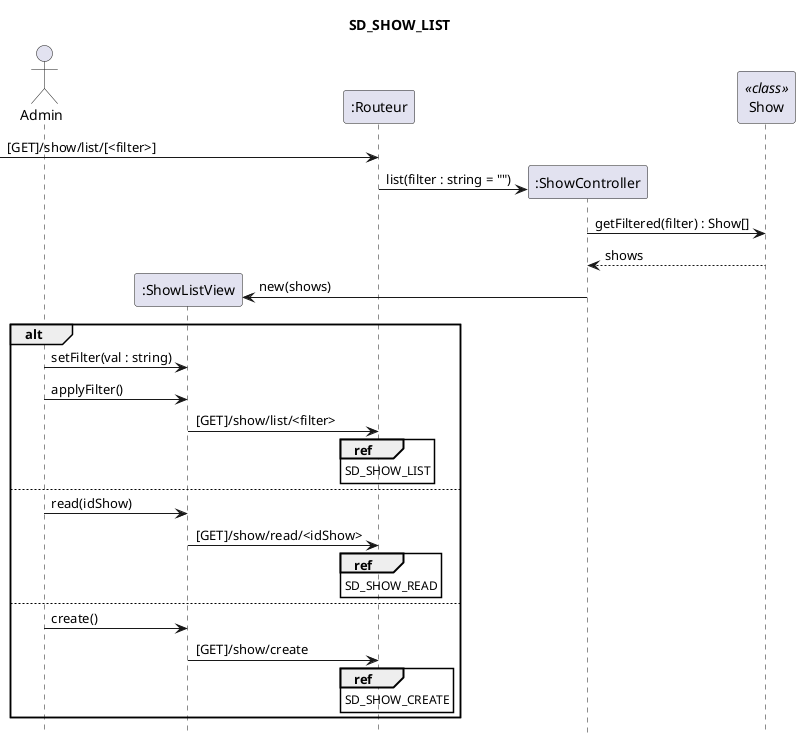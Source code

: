 @startuml SD_SHOW_LIST
title SD_SHOW_LIST
hide footbox
Actor "Admin" as A
Participant ":ShowListView" as SL
Participant ":Routeur" as R
Participant ":ShowController" as SC
Participant "Show" as S <<class>>
-> R : [GET]/show/list/[<filter>]
create SC
R -> SC : list(filter : string = "") 
SC -> S : getFiltered(filter) : Show[]
S --> SC : shows
create SL 
SC -> SL : new(shows)
alt 
A -> SL : setFilter(val : string)
A -> SL : applyFilter()
SL -> R : [GET]/show/list/<filter>
ref over R : SD_SHOW_LIST
else 
A -> SL : read(idShow)
SL -> R : [GET]/show/read/<idShow>
ref over R : SD_SHOW_READ
else 
A -> SL : create()
SL -> R : [GET]/show/create
ref over R : SD_SHOW_CREATE
end 

@enduml